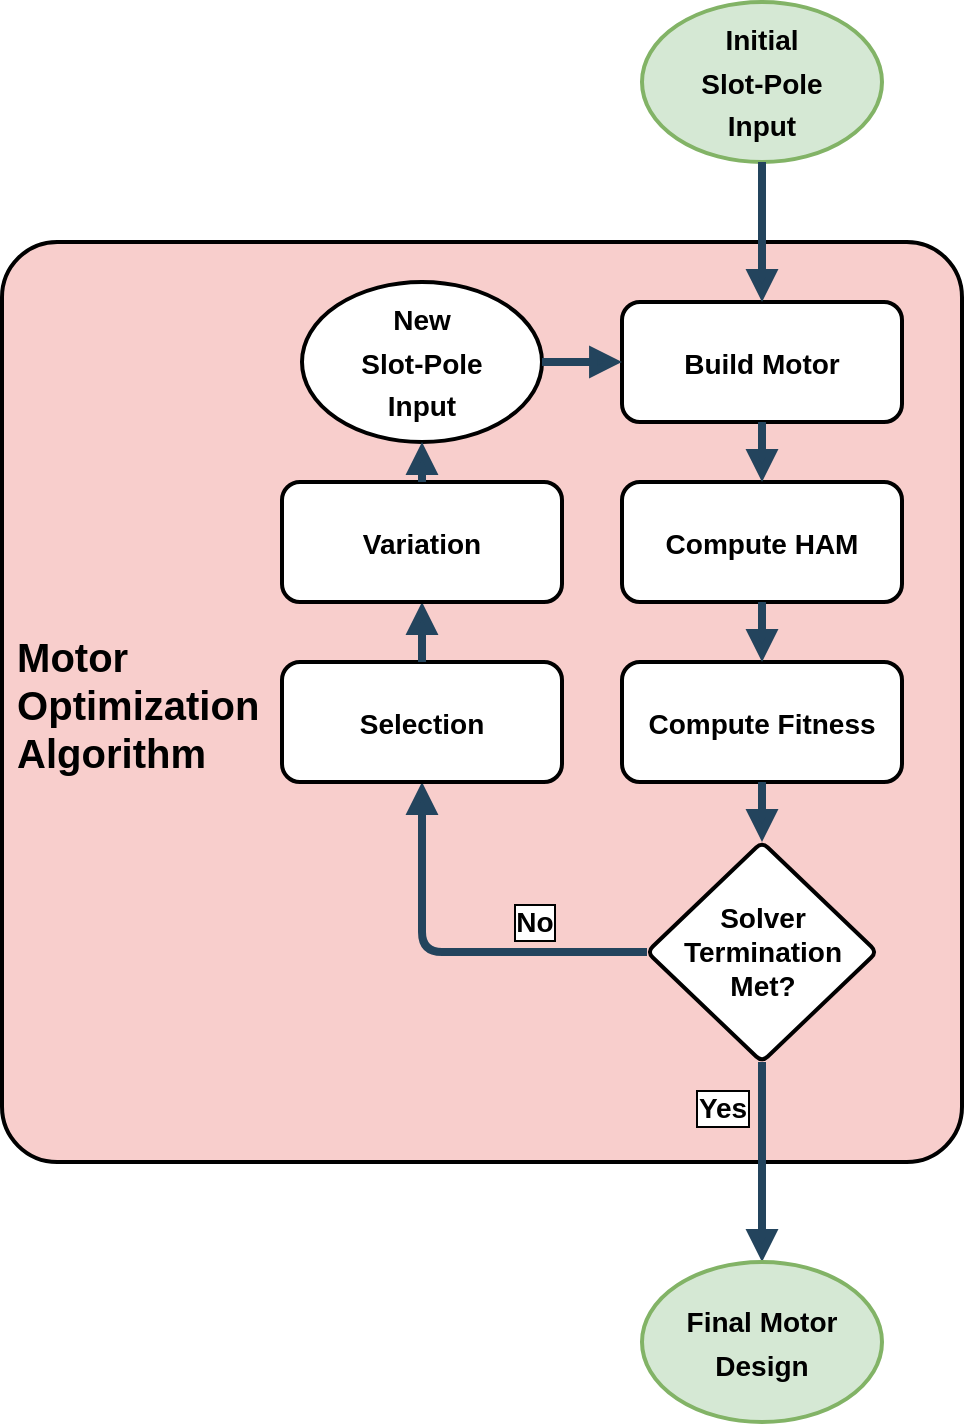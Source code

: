 <mxfile version="18.0.7" type="device"><diagram name="Page-1" id="97916047-d0de-89f5-080d-49f4d83e522f"><mxGraphModel dx="1422" dy="798" grid="1" gridSize="10" guides="1" tooltips="1" connect="1" arrows="1" fold="1" page="1" pageScale="1.5" pageWidth="1169" pageHeight="827" background="none" math="0" shadow="0"><root><mxCell id="0"/><mxCell id="1" parent="0"/><mxCell id="IJjgB9PuQHOOaG896B0K-77" value="" style="group" parent="1" vertex="1" connectable="0"><mxGeometry x="10" y="10" width="480" height="710" as="geometry"/></mxCell><mxCell id="IJjgB9PuQHOOaG896B0K-55" value=" Motor&#10; Optimization&#10; Algorithm" style="rounded=1;fillColor=#F8CECC;strokeColor=default;shadow=0;gradientColor=none;fontStyle=1;fontColor=#000000;fontSize=20;labelBackgroundColor=none;align=left;arcSize=6;strokeWidth=2;container=0;" parent="IJjgB9PuQHOOaG896B0K-77" vertex="1"><mxGeometry y="120" width="480" height="460" as="geometry"/></mxCell><mxCell id="IJjgB9PuQHOOaG896B0K-56" value="Build Motor" style="rounded=1;fillColor=#FFFFFF;strokeColor=default;shadow=0;gradientColor=none;fontStyle=1;fontColor=#000000;fontSize=14;strokeWidth=2;container=0;" parent="IJjgB9PuQHOOaG896B0K-77" vertex="1"><mxGeometry x="310" y="150" width="140" height="60" as="geometry"/></mxCell><mxCell id="IJjgB9PuQHOOaG896B0K-57" value="Compute HAM" style="rounded=1;fillColor=#FFFFFF;strokeColor=default;shadow=0;gradientColor=none;fontStyle=1;fontColor=#000000;fontSize=14;strokeWidth=2;container=0;" parent="IJjgB9PuQHOOaG896B0K-77" vertex="1"><mxGeometry x="310" y="240" width="140" height="60" as="geometry"/></mxCell><mxCell id="IJjgB9PuQHOOaG896B0K-58" value="Compute Fitness" style="rounded=1;fillColor=#FFFFFF;strokeColor=default;shadow=0;gradientColor=none;fontStyle=1;fontColor=#000000;fontSize=14;strokeWidth=2;container=0;" parent="IJjgB9PuQHOOaG896B0K-77" vertex="1"><mxGeometry x="310" y="330" width="140" height="60" as="geometry"/></mxCell><mxCell id="IJjgB9PuQHOOaG896B0K-59" value="&lt;font style=&quot;font-size: 14px;&quot;&gt;&lt;b&gt;New&lt;br&gt;Slot-Pole&lt;br&gt;Input&lt;/b&gt;&lt;/font&gt;" style="ellipse;whiteSpace=wrap;html=1;rounded=1;shadow=0;labelBackgroundColor=none;fontSize=18;fontColor=#000000;strokeColor=default;strokeWidth=2;fillColor=#FFFFFF;container=0;" parent="IJjgB9PuQHOOaG896B0K-77" vertex="1"><mxGeometry x="150" y="140" width="120" height="80" as="geometry"/></mxCell><mxCell id="IJjgB9PuQHOOaG896B0K-60" value="" style="edgeStyle=elbowEdgeStyle;elbow=vertical;strokeWidth=4;endArrow=block;endFill=1;fontStyle=1;strokeColor=#23445D;exitX=0.5;exitY=1;exitDx=0;exitDy=0;entryX=0.5;entryY=0;entryDx=0;entryDy=0;" parent="IJjgB9PuQHOOaG896B0K-77" source="IJjgB9PuQHOOaG896B0K-56" target="IJjgB9PuQHOOaG896B0K-57" edge="1"><mxGeometry x="-78" y="135.5" width="100" height="100" as="geometry"><mxPoint x="230" y="190" as="sourcePoint"/><mxPoint x="320" y="190" as="targetPoint"/></mxGeometry></mxCell><mxCell id="30" value="" style="edgeStyle=elbowEdgeStyle;elbow=vertical;strokeWidth=4;endArrow=block;endFill=1;fontStyle=1;strokeColor=#23445D;exitX=1;exitY=0.5;exitDx=0;exitDy=0;entryX=0;entryY=0.5;entryDx=0;entryDy=0;" parent="IJjgB9PuQHOOaG896B0K-77" source="IJjgB9PuQHOOaG896B0K-59" target="IJjgB9PuQHOOaG896B0K-56" edge="1"><mxGeometry x="-88" y="125.5" width="100" height="100" as="geometry"><mxPoint x="-88" y="225.5" as="sourcePoint"/><mxPoint x="532" y="415.5" as="targetPoint"/></mxGeometry></mxCell><mxCell id="IJjgB9PuQHOOaG896B0K-61" value="" style="edgeStyle=elbowEdgeStyle;elbow=vertical;strokeWidth=4;endArrow=block;endFill=1;fontStyle=1;strokeColor=#23445D;exitX=0.5;exitY=1;exitDx=0;exitDy=0;entryX=0.5;entryY=0;entryDx=0;entryDy=0;" parent="IJjgB9PuQHOOaG896B0K-77" source="IJjgB9PuQHOOaG896B0K-57" target="IJjgB9PuQHOOaG896B0K-58" edge="1"><mxGeometry x="-68" y="145.5" width="100" height="100" as="geometry"><mxPoint x="390" y="220" as="sourcePoint"/><mxPoint x="390" y="250" as="targetPoint"/></mxGeometry></mxCell><mxCell id="IJjgB9PuQHOOaG896B0K-62" value="&lt;b&gt;Solver Termination&lt;br&gt;Met?&lt;br&gt;&lt;/b&gt;" style="rhombus;whiteSpace=wrap;html=1;rounded=1;shadow=0;labelBackgroundColor=none;fontSize=14;fontColor=#000000;strokeColor=default;strokeWidth=2;fillColor=#FFFFFF;arcSize=8;container=0;" parent="IJjgB9PuQHOOaG896B0K-77" vertex="1"><mxGeometry x="322.5" y="420" width="115" height="110" as="geometry"/></mxCell><mxCell id="IJjgB9PuQHOOaG896B0K-63" value="" style="edgeStyle=elbowEdgeStyle;elbow=vertical;strokeWidth=4;endArrow=block;endFill=1;fontStyle=1;strokeColor=#23445D;exitX=0.5;exitY=1;exitDx=0;exitDy=0;entryX=0.5;entryY=0;entryDx=0;entryDy=0;" parent="IJjgB9PuQHOOaG896B0K-77" source="IJjgB9PuQHOOaG896B0K-58" target="IJjgB9PuQHOOaG896B0K-62" edge="1"><mxGeometry x="-58" y="155.5" width="100" height="100" as="geometry"><mxPoint x="390" y="310" as="sourcePoint"/><mxPoint x="390" y="340" as="targetPoint"/></mxGeometry></mxCell><mxCell id="IJjgB9PuQHOOaG896B0K-64" value="" style="edgeStyle=elbowEdgeStyle;elbow=vertical;strokeWidth=4;endArrow=block;endFill=1;fontStyle=1;strokeColor=#23445D;exitX=0;exitY=0.5;exitDx=0;exitDy=0;entryX=0.5;entryY=1;entryDx=0;entryDy=0;" parent="IJjgB9PuQHOOaG896B0K-77" source="IJjgB9PuQHOOaG896B0K-62" target="IJjgB9PuQHOOaG896B0K-71" edge="1"><mxGeometry x="-48" y="165.5" width="100" height="100" as="geometry"><mxPoint x="390" y="400" as="sourcePoint"/><mxPoint x="390" y="430" as="targetPoint"/><Array as="points"><mxPoint x="260" y="475"/></Array></mxGeometry></mxCell><mxCell id="IJjgB9PuQHOOaG896B0K-74" value="&lt;b&gt;No&lt;/b&gt;" style="edgeLabel;html=1;align=center;verticalAlign=middle;resizable=0;points=[];fontSize=14;fontColor=#000000;labelBorderColor=default;container=0;" parent="IJjgB9PuQHOOaG896B0K-64" vertex="1" connectable="0"><mxGeometry relative="1" as="geometry"><mxPoint x="42" y="-15" as="offset"/></mxGeometry></mxCell><mxCell id="IJjgB9PuQHOOaG896B0K-65" value="" style="edgeStyle=elbowEdgeStyle;elbow=vertical;strokeWidth=4;endArrow=block;endFill=1;fontStyle=1;strokeColor=#23445D;exitX=0.5;exitY=1;exitDx=0;exitDy=0;entryX=0.5;entryY=0;entryDx=0;entryDy=0;" parent="IJjgB9PuQHOOaG896B0K-77" source="IJjgB9PuQHOOaG896B0K-62" target="IJjgB9PuQHOOaG896B0K-70" edge="1"><mxGeometry x="-48" y="165.5" width="100" height="100" as="geometry"><mxPoint x="390" y="400" as="sourcePoint"/><mxPoint x="380" y="610" as="targetPoint"/></mxGeometry></mxCell><mxCell id="IJjgB9PuQHOOaG896B0K-76" value="&lt;b&gt;Yes&lt;/b&gt;" style="edgeLabel;html=1;align=center;verticalAlign=middle;resizable=0;points=[];fontSize=14;fontColor=#000000;labelBorderColor=default;" parent="IJjgB9PuQHOOaG896B0K-65" vertex="1" connectable="0"><mxGeometry relative="1" as="geometry"><mxPoint x="-20" y="-27" as="offset"/></mxGeometry></mxCell><mxCell id="IJjgB9PuQHOOaG896B0K-67" value="&lt;font style=&quot;font-size: 14px;&quot;&gt;&lt;b&gt;Initial&lt;br&gt;Slot-Pole&lt;br&gt;Input&lt;/b&gt;&lt;/font&gt;" style="ellipse;whiteSpace=wrap;html=1;rounded=1;shadow=0;labelBackgroundColor=none;fontSize=18;strokeColor=#82b366;strokeWidth=2;fillColor=#d5e8d4;container=0;" parent="IJjgB9PuQHOOaG896B0K-77" vertex="1"><mxGeometry x="320" width="120" height="80" as="geometry"/></mxCell><mxCell id="IJjgB9PuQHOOaG896B0K-69" value="" style="edgeStyle=elbowEdgeStyle;elbow=vertical;strokeWidth=4;endArrow=block;endFill=1;fontStyle=1;strokeColor=#23445D;exitX=0.5;exitY=1;exitDx=0;exitDy=0;entryX=0.5;entryY=0;entryDx=0;entryDy=0;" parent="IJjgB9PuQHOOaG896B0K-77" source="IJjgB9PuQHOOaG896B0K-67" target="IJjgB9PuQHOOaG896B0K-56" edge="1"><mxGeometry x="-68" y="145.5" width="100" height="100" as="geometry"><mxPoint x="390" y="220" as="sourcePoint"/><mxPoint x="390" y="250" as="targetPoint"/></mxGeometry></mxCell><mxCell id="IJjgB9PuQHOOaG896B0K-70" value="&lt;font style=&quot;font-size: 14px;&quot;&gt;&lt;b&gt;Final Motor Design&lt;/b&gt;&lt;/font&gt;" style="ellipse;whiteSpace=wrap;html=1;rounded=1;shadow=0;labelBackgroundColor=none;fontSize=18;strokeColor=#82b366;strokeWidth=2;fillColor=#d5e8d4;container=0;" parent="IJjgB9PuQHOOaG896B0K-77" vertex="1"><mxGeometry x="320" y="630" width="120" height="80" as="geometry"/></mxCell><mxCell id="IJjgB9PuQHOOaG896B0K-71" value="Selection" style="rounded=1;fillColor=#FFFFFF;strokeColor=default;shadow=0;gradientColor=none;fontStyle=1;fontColor=#000000;fontSize=14;strokeWidth=2;container=0;" parent="IJjgB9PuQHOOaG896B0K-77" vertex="1"><mxGeometry x="140" y="330" width="140" height="60" as="geometry"/></mxCell><mxCell id="IJjgB9PuQHOOaG896B0K-72" value="" style="edgeStyle=elbowEdgeStyle;elbow=vertical;strokeWidth=4;endArrow=block;endFill=1;fontStyle=1;strokeColor=#23445D;exitX=0.5;exitY=0;exitDx=0;exitDy=0;entryX=0.5;entryY=1;entryDx=0;entryDy=0;" parent="IJjgB9PuQHOOaG896B0K-77" source="IJjgB9PuQHOOaG896B0K-71" target="iJJ_KjUuZARWyDQ9p8tl-30" edge="1"><mxGeometry x="-38" y="175.5" width="100" height="100" as="geometry"><mxPoint x="332.5" y="485" as="sourcePoint"/><mxPoint x="210" y="400" as="targetPoint"/><Array as="points"/></mxGeometry></mxCell><mxCell id="iJJ_KjUuZARWyDQ9p8tl-30" value="Variation" style="rounded=1;fillColor=#FFFFFF;strokeColor=default;shadow=0;gradientColor=none;fontStyle=1;fontColor=#000000;fontSize=14;strokeWidth=2;container=0;" vertex="1" parent="IJjgB9PuQHOOaG896B0K-77"><mxGeometry x="140" y="240" width="140" height="60" as="geometry"/></mxCell><mxCell id="iJJ_KjUuZARWyDQ9p8tl-32" value="" style="edgeStyle=elbowEdgeStyle;elbow=vertical;strokeWidth=4;endArrow=block;endFill=1;fontStyle=1;strokeColor=#23445D;exitX=0.5;exitY=0;exitDx=0;exitDy=0;entryX=0.5;entryY=1;entryDx=0;entryDy=0;" edge="1" parent="IJjgB9PuQHOOaG896B0K-77" source="iJJ_KjUuZARWyDQ9p8tl-30" target="IJjgB9PuQHOOaG896B0K-59"><mxGeometry x="-38" y="175.5" width="100" height="100" as="geometry"><mxPoint x="220" y="340" as="sourcePoint"/><mxPoint x="220" y="310" as="targetPoint"/><Array as="points"/></mxGeometry></mxCell></root></mxGraphModel></diagram></mxfile>